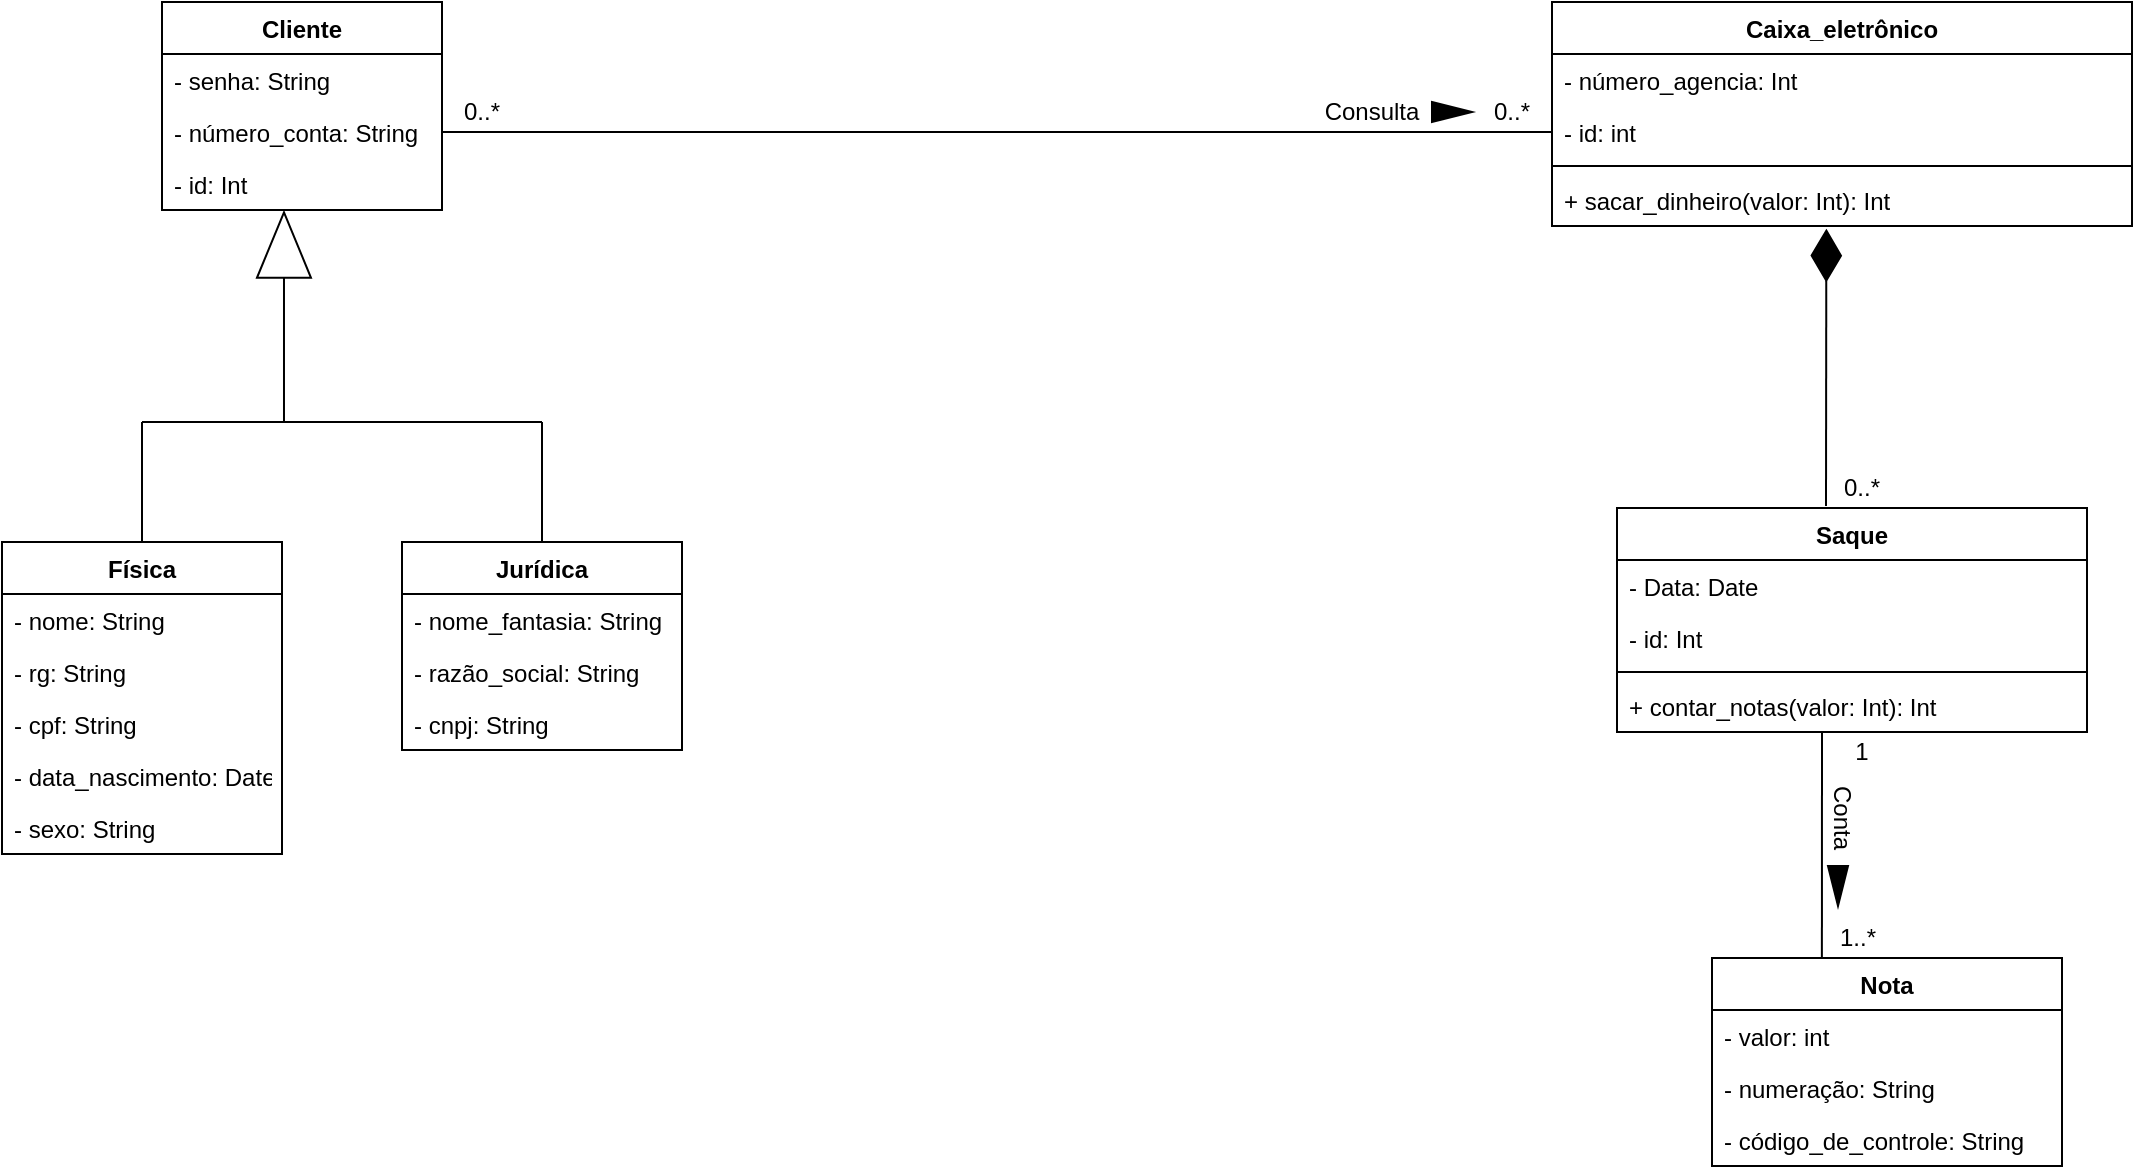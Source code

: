 <mxfile version="13.6.2" type="device"><diagram id="SeDt4ECSWzvO-fobiLcp" name="DIAGRAMA_CLASSES"><mxGraphModel dx="2153" dy="806" grid="1" gridSize="10" guides="1" tooltips="1" connect="1" arrows="1" fold="1" page="1" pageScale="1" pageWidth="827" pageHeight="1169" math="0" shadow="0"><root><mxCell id="0"/><mxCell id="1" parent="0"/><mxCell id="oAbvgZTbHSseifha00pB-1" value="" style="endArrow=none;html=1;" edge="1" parent="1"><mxGeometry width="50" height="50" relative="1" as="geometry"><mxPoint x="40.0" y="410" as="sourcePoint"/><mxPoint x="240" y="410" as="targetPoint"/></mxGeometry></mxCell><mxCell id="oAbvgZTbHSseifha00pB-2" value="Jurídica" style="swimlane;fontStyle=1;childLayout=stackLayout;horizontal=1;startSize=26;fillColor=none;horizontalStack=0;resizeParent=1;resizeParentMax=0;resizeLast=0;collapsible=1;marginBottom=0;" vertex="1" parent="1"><mxGeometry x="170" y="470" width="140" height="104" as="geometry"/></mxCell><mxCell id="oAbvgZTbHSseifha00pB-3" value="- nome_fantasia: String" style="text;strokeColor=none;fillColor=none;align=left;verticalAlign=top;spacingLeft=4;spacingRight=4;overflow=hidden;rotatable=0;points=[[0,0.5],[1,0.5]];portConstraint=eastwest;" vertex="1" parent="oAbvgZTbHSseifha00pB-2"><mxGeometry y="26" width="140" height="26" as="geometry"/></mxCell><mxCell id="oAbvgZTbHSseifha00pB-4" value="- razão_social: String" style="text;strokeColor=none;fillColor=none;align=left;verticalAlign=top;spacingLeft=4;spacingRight=4;overflow=hidden;rotatable=0;points=[[0,0.5],[1,0.5]];portConstraint=eastwest;" vertex="1" parent="oAbvgZTbHSseifha00pB-2"><mxGeometry y="52" width="140" height="26" as="geometry"/></mxCell><mxCell id="oAbvgZTbHSseifha00pB-5" value="- cnpj: String" style="text;strokeColor=none;fillColor=none;align=left;verticalAlign=top;spacingLeft=4;spacingRight=4;overflow=hidden;rotatable=0;points=[[0,0.5],[1,0.5]];portConstraint=eastwest;" vertex="1" parent="oAbvgZTbHSseifha00pB-2"><mxGeometry y="78" width="140" height="26" as="geometry"/></mxCell><mxCell id="oAbvgZTbHSseifha00pB-6" value="" style="endArrow=none;html=1;exitX=0.5;exitY=0;exitDx=0;exitDy=0;" edge="1" parent="1" source="oAbvgZTbHSseifha00pB-36"><mxGeometry width="50" height="50" relative="1" as="geometry"><mxPoint x="40" y="460" as="sourcePoint"/><mxPoint x="40.0" y="410" as="targetPoint"/></mxGeometry></mxCell><mxCell id="oAbvgZTbHSseifha00pB-7" value="" style="endArrow=none;html=1;exitX=0.5;exitY=0;exitDx=0;exitDy=0;" edge="1" parent="1" source="oAbvgZTbHSseifha00pB-2"><mxGeometry width="50" height="50" relative="1" as="geometry"><mxPoint x="390" y="450" as="sourcePoint"/><mxPoint x="240" y="410" as="targetPoint"/></mxGeometry></mxCell><mxCell id="oAbvgZTbHSseifha00pB-8" value="" style="endArrow=none;html=1;entryX=0;entryY=0.5;entryDx=0;entryDy=0;exitX=1;exitY=0.5;exitDx=0;exitDy=0;" edge="1" parent="1" source="oAbvgZTbHSseifha00pB-34"><mxGeometry width="50" height="50" relative="1" as="geometry"><mxPoint x="192" y="198" as="sourcePoint"/><mxPoint x="745" y="265.0" as="targetPoint"/></mxGeometry></mxCell><mxCell id="oAbvgZTbHSseifha00pB-9" value="0..*" style="text;html=1;strokeColor=none;fillColor=none;align=center;verticalAlign=middle;whiteSpace=wrap;rounded=0;" vertex="1" parent="1"><mxGeometry x="190" y="245" width="40" height="20" as="geometry"/></mxCell><mxCell id="oAbvgZTbHSseifha00pB-10" value="0..*" style="text;html=1;strokeColor=none;fillColor=none;align=center;verticalAlign=middle;whiteSpace=wrap;rounded=0;" vertex="1" parent="1"><mxGeometry x="705" y="245" width="40" height="20" as="geometry"/></mxCell><mxCell id="oAbvgZTbHSseifha00pB-11" value="" style="triangle;whiteSpace=wrap;html=1;fillColor=#000000;" vertex="1" parent="1"><mxGeometry x="685" y="250" width="20" height="10" as="geometry"/></mxCell><mxCell id="oAbvgZTbHSseifha00pB-12" value="Consulta" style="text;html=1;strokeColor=none;fillColor=none;align=center;verticalAlign=middle;whiteSpace=wrap;rounded=0;" vertex="1" parent="1"><mxGeometry x="630" y="245" width="50" height="20" as="geometry"/></mxCell><mxCell id="oAbvgZTbHSseifha00pB-13" value="Saque" style="swimlane;fontStyle=1;align=center;verticalAlign=top;childLayout=stackLayout;horizontal=1;startSize=26;horizontalStack=0;resizeParent=1;resizeParentMax=0;resizeLast=0;collapsible=1;marginBottom=0;fillColor=#FFFFFF;" vertex="1" parent="1"><mxGeometry x="777.5" y="453" width="235" height="112" as="geometry"/></mxCell><mxCell id="oAbvgZTbHSseifha00pB-14" value="- Data: Date" style="text;strokeColor=none;fillColor=none;align=left;verticalAlign=top;spacingLeft=4;spacingRight=4;overflow=hidden;rotatable=0;points=[[0,0.5],[1,0.5]];portConstraint=eastwest;" vertex="1" parent="oAbvgZTbHSseifha00pB-13"><mxGeometry y="26" width="235" height="26" as="geometry"/></mxCell><mxCell id="oAbvgZTbHSseifha00pB-15" value="- id: Int" style="text;strokeColor=none;fillColor=none;align=left;verticalAlign=top;spacingLeft=4;spacingRight=4;overflow=hidden;rotatable=0;points=[[0,0.5],[1,0.5]];portConstraint=eastwest;" vertex="1" parent="oAbvgZTbHSseifha00pB-13"><mxGeometry y="52" width="235" height="26" as="geometry"/></mxCell><mxCell id="oAbvgZTbHSseifha00pB-16" value="" style="line;strokeWidth=1;fillColor=none;align=left;verticalAlign=middle;spacingTop=-1;spacingLeft=3;spacingRight=3;rotatable=0;labelPosition=right;points=[];portConstraint=eastwest;" vertex="1" parent="oAbvgZTbHSseifha00pB-13"><mxGeometry y="78" width="235" height="8" as="geometry"/></mxCell><mxCell id="oAbvgZTbHSseifha00pB-17" value="+ contar_notas(valor: Int): Int" style="text;strokeColor=none;fillColor=none;align=left;verticalAlign=top;spacingLeft=4;spacingRight=4;overflow=hidden;rotatable=0;points=[[0,0.5],[1,0.5]];portConstraint=eastwest;" vertex="1" parent="oAbvgZTbHSseifha00pB-13"><mxGeometry y="86" width="235" height="26" as="geometry"/></mxCell><mxCell id="oAbvgZTbHSseifha00pB-18" value="" style="endArrow=diamondThin;endFill=1;endSize=24;html=1;entryX=0.473;entryY=1.051;entryDx=0;entryDy=0;entryPerimeter=0;" edge="1" parent="1" target="oAbvgZTbHSseifha00pB-31"><mxGeometry width="160" relative="1" as="geometry"><mxPoint x="882" y="452" as="sourcePoint"/><mxPoint x="880" y="340" as="targetPoint"/></mxGeometry></mxCell><mxCell id="oAbvgZTbHSseifha00pB-19" value="0..*" style="text;html=1;strokeColor=none;fillColor=none;align=center;verticalAlign=middle;whiteSpace=wrap;rounded=0;" vertex="1" parent="1"><mxGeometry x="880" y="433" width="40" height="20" as="geometry"/></mxCell><mxCell id="oAbvgZTbHSseifha00pB-20" value="" style="endArrow=none;html=1;entryX=0;entryY=0;entryDx=0;entryDy=0;exitX=0.314;exitY=0;exitDx=0;exitDy=0;exitPerimeter=0;" edge="1" parent="1" source="oAbvgZTbHSseifha00pB-42" target="oAbvgZTbHSseifha00pB-22"><mxGeometry width="50" height="50" relative="1" as="geometry"><mxPoint x="880" y="700" as="sourcePoint"/><mxPoint x="880" y="590" as="targetPoint"/></mxGeometry></mxCell><mxCell id="oAbvgZTbHSseifha00pB-21" value="1..*" style="text;html=1;strokeColor=none;fillColor=none;align=center;verticalAlign=middle;whiteSpace=wrap;rounded=0;" vertex="1" parent="1"><mxGeometry x="878" y="658" width="40" height="20" as="geometry"/></mxCell><mxCell id="oAbvgZTbHSseifha00pB-22" value="1" style="text;html=1;strokeColor=none;fillColor=none;align=center;verticalAlign=middle;whiteSpace=wrap;rounded=0;" vertex="1" parent="1"><mxGeometry x="880" y="565" width="40" height="20" as="geometry"/></mxCell><mxCell id="oAbvgZTbHSseifha00pB-23" value="" style="triangle;whiteSpace=wrap;html=1;fillColor=#000000;rotation=90;" vertex="1" parent="1"><mxGeometry x="878" y="637" width="20" height="10" as="geometry"/></mxCell><mxCell id="oAbvgZTbHSseifha00pB-24" value="Conta" style="text;html=1;strokeColor=none;fillColor=none;align=center;verticalAlign=middle;whiteSpace=wrap;rounded=0;rotation=90;" vertex="1" parent="1"><mxGeometry x="870" y="598" width="40" height="20" as="geometry"/></mxCell><mxCell id="oAbvgZTbHSseifha00pB-25" value="" style="triangle;whiteSpace=wrap;html=1;rotation=-90;" vertex="1" parent="1"><mxGeometry x="94.62" y="308" width="32.75" height="27" as="geometry"/></mxCell><mxCell id="oAbvgZTbHSseifha00pB-26" value="" style="endArrow=none;html=1;" edge="1" parent="1" target="oAbvgZTbHSseifha00pB-25"><mxGeometry width="50" height="50" relative="1" as="geometry"><mxPoint x="111" y="410" as="sourcePoint"/><mxPoint x="120" y="340" as="targetPoint"/></mxGeometry></mxCell><mxCell id="oAbvgZTbHSseifha00pB-27" value="Caixa_eletrônico" style="swimlane;fontStyle=1;align=center;verticalAlign=top;childLayout=stackLayout;horizontal=1;startSize=26;horizontalStack=0;resizeParent=1;resizeParentMax=0;resizeLast=0;collapsible=1;marginBottom=0;" vertex="1" parent="1"><mxGeometry x="745" y="200" width="290" height="112" as="geometry"/></mxCell><mxCell id="oAbvgZTbHSseifha00pB-28" value="- número_agencia: Int" style="text;strokeColor=none;fillColor=none;align=left;verticalAlign=top;spacingLeft=4;spacingRight=4;overflow=hidden;rotatable=0;points=[[0,0.5],[1,0.5]];portConstraint=eastwest;" vertex="1" parent="oAbvgZTbHSseifha00pB-27"><mxGeometry y="26" width="290" height="26" as="geometry"/></mxCell><mxCell id="oAbvgZTbHSseifha00pB-29" value="- id: int" style="text;strokeColor=none;fillColor=none;align=left;verticalAlign=top;spacingLeft=4;spacingRight=4;overflow=hidden;rotatable=0;points=[[0,0.5],[1,0.5]];portConstraint=eastwest;" vertex="1" parent="oAbvgZTbHSseifha00pB-27"><mxGeometry y="52" width="290" height="26" as="geometry"/></mxCell><mxCell id="oAbvgZTbHSseifha00pB-30" value="" style="line;strokeWidth=1;fillColor=none;align=left;verticalAlign=middle;spacingTop=-1;spacingLeft=3;spacingRight=3;rotatable=0;labelPosition=right;points=[];portConstraint=eastwest;" vertex="1" parent="oAbvgZTbHSseifha00pB-27"><mxGeometry y="78" width="290" height="8" as="geometry"/></mxCell><mxCell id="oAbvgZTbHSseifha00pB-31" value="+ sacar_dinheiro(valor: Int): Int" style="text;strokeColor=none;fillColor=none;align=left;verticalAlign=top;spacingLeft=4;spacingRight=4;overflow=hidden;rotatable=0;points=[[0,0.5],[1,0.5]];portConstraint=eastwest;" vertex="1" parent="oAbvgZTbHSseifha00pB-27"><mxGeometry y="86" width="290" height="26" as="geometry"/></mxCell><mxCell id="oAbvgZTbHSseifha00pB-32" value="Cliente" style="swimlane;fontStyle=1;childLayout=stackLayout;horizontal=1;startSize=26;fillColor=none;horizontalStack=0;resizeParent=1;resizeParentMax=0;resizeLast=0;collapsible=1;marginBottom=0;" vertex="1" parent="1"><mxGeometry x="50" y="200" width="140" height="104" as="geometry"/></mxCell><mxCell id="oAbvgZTbHSseifha00pB-33" value="- senha: String" style="text;strokeColor=none;fillColor=none;align=left;verticalAlign=top;spacingLeft=4;spacingRight=4;overflow=hidden;rotatable=0;points=[[0,0.5],[1,0.5]];portConstraint=eastwest;" vertex="1" parent="oAbvgZTbHSseifha00pB-32"><mxGeometry y="26" width="140" height="26" as="geometry"/></mxCell><mxCell id="oAbvgZTbHSseifha00pB-34" value="- número_conta: String" style="text;strokeColor=none;fillColor=none;align=left;verticalAlign=top;spacingLeft=4;spacingRight=4;overflow=hidden;rotatable=0;points=[[0,0.5],[1,0.5]];portConstraint=eastwest;" vertex="1" parent="oAbvgZTbHSseifha00pB-32"><mxGeometry y="52" width="140" height="26" as="geometry"/></mxCell><mxCell id="oAbvgZTbHSseifha00pB-35" value="- id: Int" style="text;strokeColor=none;fillColor=none;align=left;verticalAlign=top;spacingLeft=4;spacingRight=4;overflow=hidden;rotatable=0;points=[[0,0.5],[1,0.5]];portConstraint=eastwest;" vertex="1" parent="oAbvgZTbHSseifha00pB-32"><mxGeometry y="78" width="140" height="26" as="geometry"/></mxCell><mxCell id="oAbvgZTbHSseifha00pB-36" value="Física" style="swimlane;fontStyle=1;childLayout=stackLayout;horizontal=1;startSize=26;fillColor=none;horizontalStack=0;resizeParent=1;resizeParentMax=0;resizeLast=0;collapsible=1;marginBottom=0;" vertex="1" parent="1"><mxGeometry x="-30" y="470" width="140" height="156" as="geometry"/></mxCell><mxCell id="oAbvgZTbHSseifha00pB-37" value="- nome: String" style="text;strokeColor=none;fillColor=none;align=left;verticalAlign=top;spacingLeft=4;spacingRight=4;overflow=hidden;rotatable=0;points=[[0,0.5],[1,0.5]];portConstraint=eastwest;" vertex="1" parent="oAbvgZTbHSseifha00pB-36"><mxGeometry y="26" width="140" height="26" as="geometry"/></mxCell><mxCell id="oAbvgZTbHSseifha00pB-38" value="- rg: String" style="text;strokeColor=none;fillColor=none;align=left;verticalAlign=top;spacingLeft=4;spacingRight=4;overflow=hidden;rotatable=0;points=[[0,0.5],[1,0.5]];portConstraint=eastwest;" vertex="1" parent="oAbvgZTbHSseifha00pB-36"><mxGeometry y="52" width="140" height="26" as="geometry"/></mxCell><mxCell id="oAbvgZTbHSseifha00pB-39" value="- cpf: String" style="text;strokeColor=none;fillColor=none;align=left;verticalAlign=top;spacingLeft=4;spacingRight=4;overflow=hidden;rotatable=0;points=[[0,0.5],[1,0.5]];portConstraint=eastwest;" vertex="1" parent="oAbvgZTbHSseifha00pB-36"><mxGeometry y="78" width="140" height="26" as="geometry"/></mxCell><mxCell id="oAbvgZTbHSseifha00pB-40" value="- data_nascimento: Date" style="text;strokeColor=none;fillColor=none;align=left;verticalAlign=top;spacingLeft=4;spacingRight=4;overflow=hidden;rotatable=0;points=[[0,0.5],[1,0.5]];portConstraint=eastwest;" vertex="1" parent="oAbvgZTbHSseifha00pB-36"><mxGeometry y="104" width="140" height="26" as="geometry"/></mxCell><mxCell id="oAbvgZTbHSseifha00pB-41" value="- sexo: String" style="text;strokeColor=none;fillColor=none;align=left;verticalAlign=top;spacingLeft=4;spacingRight=4;overflow=hidden;rotatable=0;points=[[0,0.5],[1,0.5]];portConstraint=eastwest;" vertex="1" parent="oAbvgZTbHSseifha00pB-36"><mxGeometry y="130" width="140" height="26" as="geometry"/></mxCell><mxCell id="oAbvgZTbHSseifha00pB-42" value="Nota" style="swimlane;fontStyle=1;childLayout=stackLayout;horizontal=1;startSize=26;fillColor=none;horizontalStack=0;resizeParent=1;resizeParentMax=0;resizeLast=0;collapsible=1;marginBottom=0;" vertex="1" parent="1"><mxGeometry x="825" y="678" width="175" height="104" as="geometry"/></mxCell><mxCell id="oAbvgZTbHSseifha00pB-43" value="- valor: int" style="text;strokeColor=none;fillColor=none;align=left;verticalAlign=top;spacingLeft=4;spacingRight=4;overflow=hidden;rotatable=0;points=[[0,0.5],[1,0.5]];portConstraint=eastwest;" vertex="1" parent="oAbvgZTbHSseifha00pB-42"><mxGeometry y="26" width="175" height="26" as="geometry"/></mxCell><mxCell id="oAbvgZTbHSseifha00pB-44" value="- numeração: String" style="text;strokeColor=none;fillColor=none;align=left;verticalAlign=top;spacingLeft=4;spacingRight=4;overflow=hidden;rotatable=0;points=[[0,0.5],[1,0.5]];portConstraint=eastwest;" vertex="1" parent="oAbvgZTbHSseifha00pB-42"><mxGeometry y="52" width="175" height="26" as="geometry"/></mxCell><mxCell id="oAbvgZTbHSseifha00pB-45" value="- código_de_controle: String" style="text;strokeColor=none;fillColor=none;align=left;verticalAlign=top;spacingLeft=4;spacingRight=4;overflow=hidden;rotatable=0;points=[[0,0.5],[1,0.5]];portConstraint=eastwest;" vertex="1" parent="oAbvgZTbHSseifha00pB-42"><mxGeometry y="78" width="175" height="26" as="geometry"/></mxCell></root></mxGraphModel></diagram></mxfile>